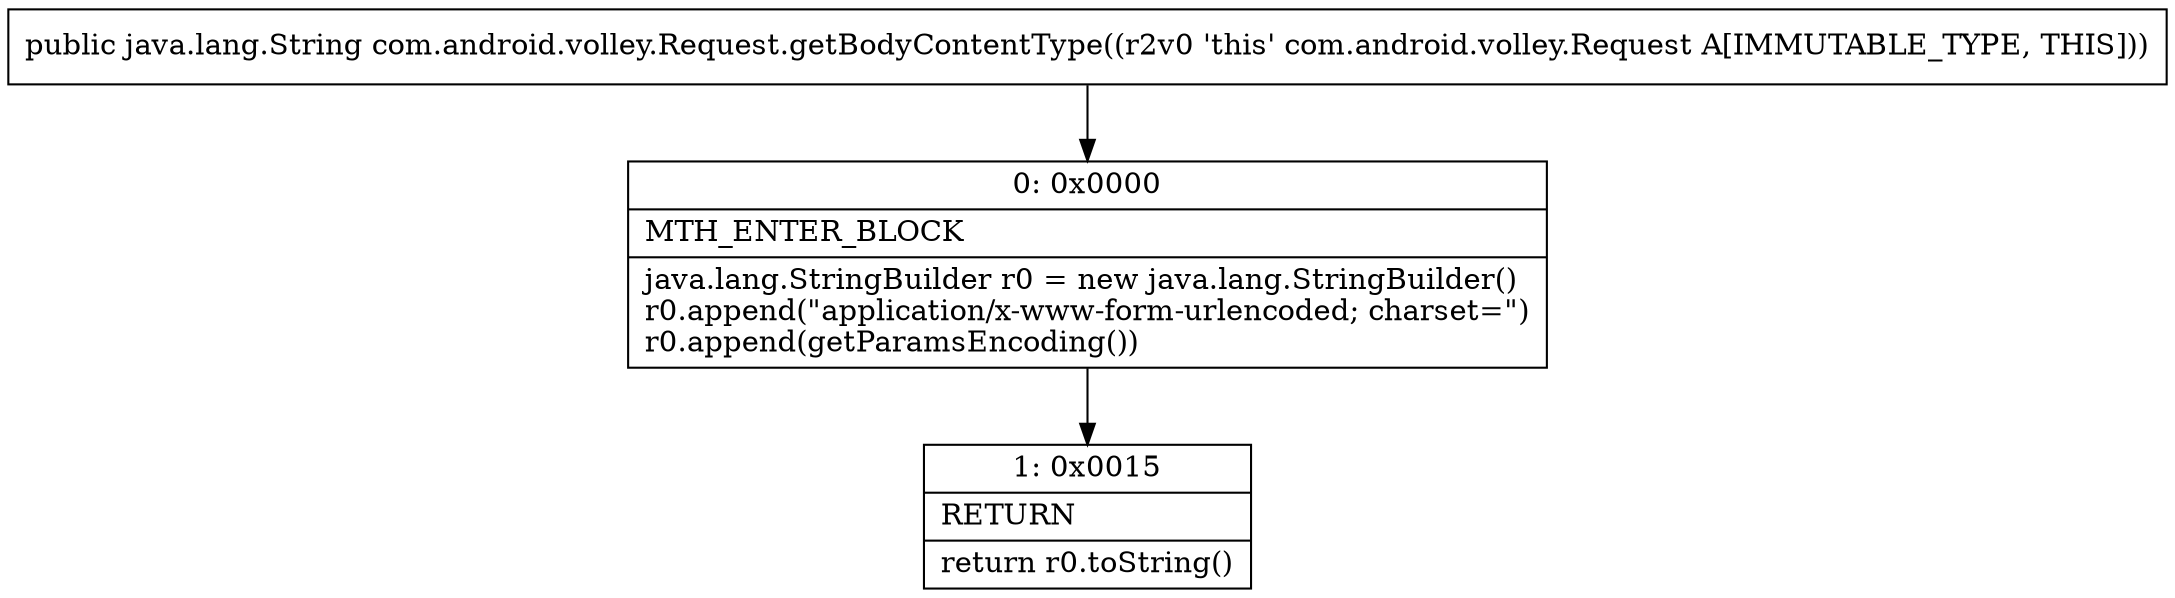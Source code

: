 digraph "CFG forcom.android.volley.Request.getBodyContentType()Ljava\/lang\/String;" {
Node_0 [shape=record,label="{0\:\ 0x0000|MTH_ENTER_BLOCK\l|java.lang.StringBuilder r0 = new java.lang.StringBuilder()\lr0.append(\"application\/x\-www\-form\-urlencoded; charset=\")\lr0.append(getParamsEncoding())\l}"];
Node_1 [shape=record,label="{1\:\ 0x0015|RETURN\l|return r0.toString()\l}"];
MethodNode[shape=record,label="{public java.lang.String com.android.volley.Request.getBodyContentType((r2v0 'this' com.android.volley.Request A[IMMUTABLE_TYPE, THIS])) }"];
MethodNode -> Node_0;
Node_0 -> Node_1;
}

